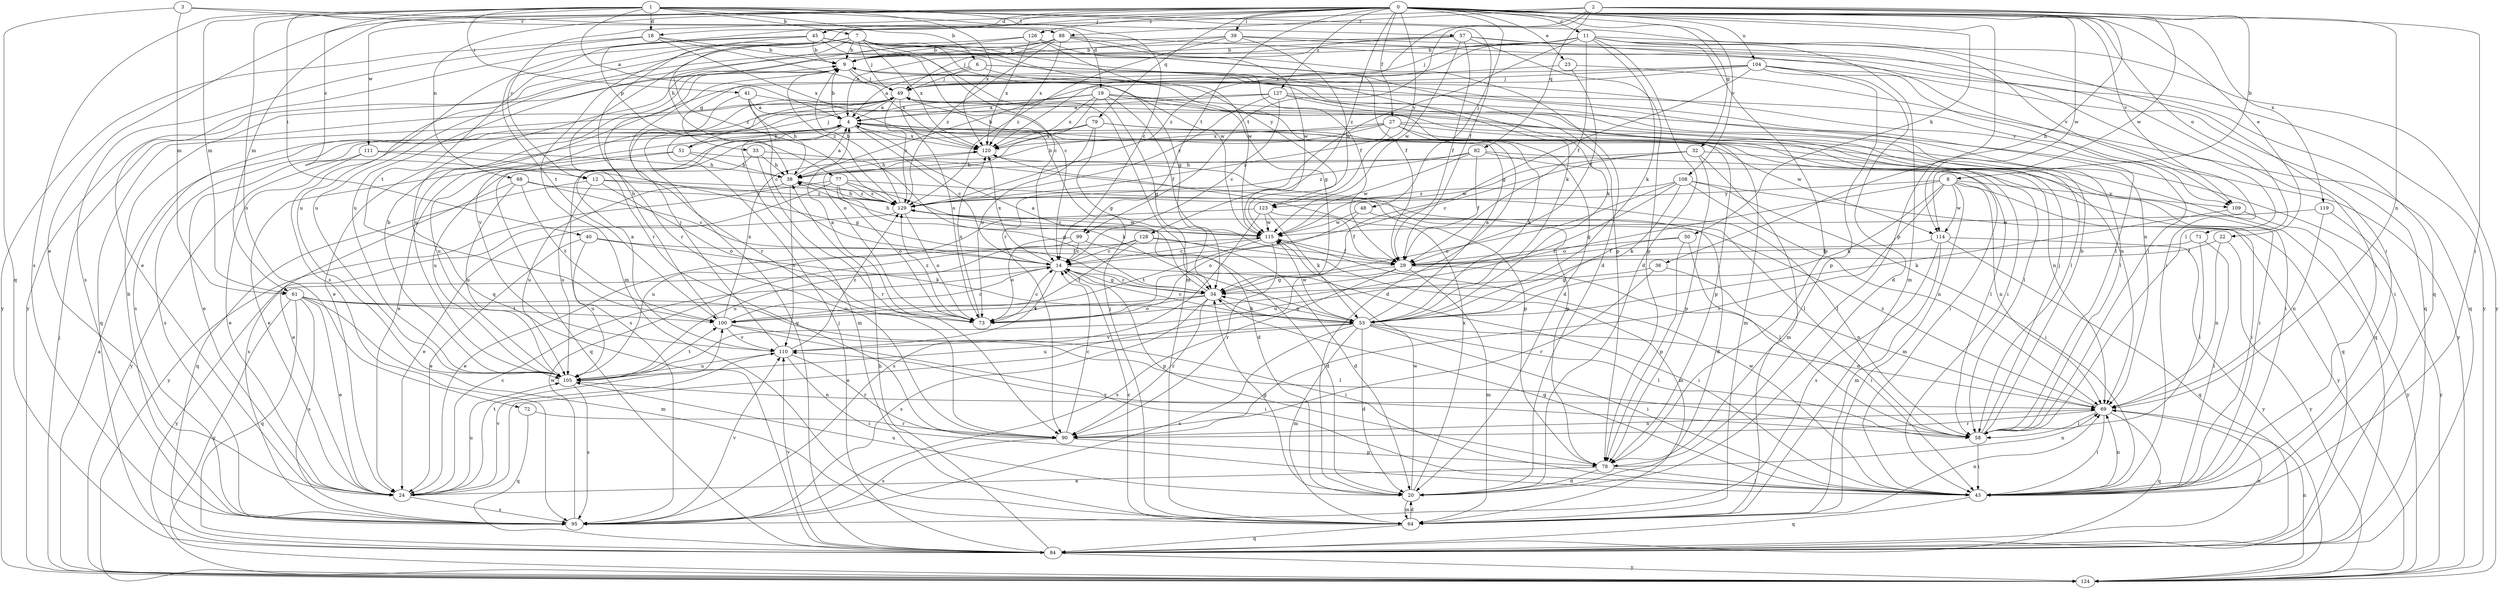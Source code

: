 strict digraph  {
0;
1;
2;
3;
4;
6;
7;
8;
9;
11;
12;
14;
18;
19;
20;
22;
23;
24;
27;
29;
32;
33;
34;
36;
38;
39;
40;
41;
43;
45;
48;
49;
50;
51;
53;
57;
58;
61;
64;
68;
69;
71;
72;
73;
77;
78;
79;
82;
84;
88;
90;
95;
99;
100;
104;
105;
108;
109;
110;
111;
114;
115;
119;
120;
123;
124;
126;
127;
128;
129;
0 -> 11  [label=c];
0 -> 12  [label=c];
0 -> 18  [label=d];
0 -> 22  [label=e];
0 -> 23  [label=e];
0 -> 24  [label=e];
0 -> 27  [label=f];
0 -> 32  [label=g];
0 -> 39  [label=i];
0 -> 45  [label=j];
0 -> 48  [label=j];
0 -> 50  [label=k];
0 -> 61  [label=m];
0 -> 68  [label=n];
0 -> 69  [label=n];
0 -> 71  [label=o];
0 -> 77  [label=p];
0 -> 78  [label=p];
0 -> 79  [label=q];
0 -> 99  [label=t];
0 -> 104  [label=u];
0 -> 108  [label=v];
0 -> 109  [label=v];
0 -> 111  [label=w];
0 -> 114  [label=w];
0 -> 119  [label=x];
0 -> 123  [label=y];
0 -> 126  [label=z];
0 -> 127  [label=z];
0 -> 128  [label=z];
1 -> 4  [label=a];
1 -> 6  [label=b];
1 -> 7  [label=b];
1 -> 12  [label=c];
1 -> 14  [label=c];
1 -> 18  [label=d];
1 -> 29  [label=f];
1 -> 40  [label=i];
1 -> 41  [label=i];
1 -> 43  [label=i];
1 -> 57  [label=l];
1 -> 61  [label=m];
1 -> 72  [label=o];
1 -> 95  [label=s];
1 -> 120  [label=x];
2 -> 8  [label=b];
2 -> 36  [label=h];
2 -> 38  [label=h];
2 -> 43  [label=i];
2 -> 82  [label=q];
2 -> 88  [label=r];
2 -> 99  [label=t];
2 -> 114  [label=w];
2 -> 120  [label=x];
3 -> 19  [label=d];
3 -> 61  [label=m];
3 -> 84  [label=q];
3 -> 88  [label=r];
4 -> 9  [label=b];
4 -> 14  [label=c];
4 -> 24  [label=e];
4 -> 43  [label=i];
4 -> 51  [label=k];
4 -> 58  [label=l];
4 -> 64  [label=m];
4 -> 95  [label=s];
4 -> 114  [label=w];
4 -> 120  [label=x];
6 -> 4  [label=a];
6 -> 33  [label=g];
6 -> 34  [label=g];
6 -> 49  [label=j];
6 -> 58  [label=l];
6 -> 109  [label=v];
7 -> 9  [label=b];
7 -> 14  [label=c];
7 -> 34  [label=g];
7 -> 49  [label=j];
7 -> 53  [label=k];
7 -> 64  [label=m];
7 -> 78  [label=p];
7 -> 90  [label=r];
7 -> 100  [label=t];
7 -> 105  [label=u];
7 -> 120  [label=x];
7 -> 123  [label=y];
7 -> 129  [label=z];
8 -> 43  [label=i];
8 -> 53  [label=k];
8 -> 64  [label=m];
8 -> 69  [label=n];
8 -> 73  [label=o];
8 -> 90  [label=r];
8 -> 109  [label=v];
8 -> 114  [label=w];
8 -> 123  [label=y];
9 -> 49  [label=j];
9 -> 53  [label=k];
9 -> 69  [label=n];
9 -> 90  [label=r];
9 -> 120  [label=x];
9 -> 129  [label=z];
11 -> 9  [label=b];
11 -> 20  [label=d];
11 -> 29  [label=f];
11 -> 49  [label=j];
11 -> 53  [label=k];
11 -> 64  [label=m];
11 -> 78  [label=p];
11 -> 90  [label=r];
11 -> 105  [label=u];
11 -> 109  [label=v];
11 -> 124  [label=y];
11 -> 129  [label=z];
12 -> 58  [label=l];
12 -> 73  [label=o];
12 -> 84  [label=q];
12 -> 105  [label=u];
12 -> 129  [label=z];
14 -> 34  [label=g];
14 -> 43  [label=i];
14 -> 78  [label=p];
14 -> 110  [label=v];
14 -> 120  [label=x];
14 -> 124  [label=y];
18 -> 9  [label=b];
18 -> 95  [label=s];
18 -> 115  [label=w];
18 -> 120  [label=x];
18 -> 124  [label=y];
19 -> 4  [label=a];
19 -> 20  [label=d];
19 -> 29  [label=f];
19 -> 34  [label=g];
19 -> 43  [label=i];
19 -> 58  [label=l];
19 -> 73  [label=o];
19 -> 84  [label=q];
19 -> 95  [label=s];
19 -> 120  [label=x];
20 -> 34  [label=g];
20 -> 64  [label=m];
20 -> 105  [label=u];
20 -> 115  [label=w];
20 -> 120  [label=x];
22 -> 29  [label=f];
22 -> 69  [label=n];
22 -> 124  [label=y];
23 -> 29  [label=f];
23 -> 49  [label=j];
23 -> 84  [label=q];
24 -> 14  [label=c];
24 -> 95  [label=s];
24 -> 100  [label=t];
24 -> 105  [label=u];
24 -> 110  [label=v];
27 -> 38  [label=h];
27 -> 53  [label=k];
27 -> 64  [label=m];
27 -> 69  [label=n];
27 -> 84  [label=q];
27 -> 95  [label=s];
27 -> 120  [label=x];
27 -> 129  [label=z];
29 -> 24  [label=e];
29 -> 34  [label=g];
29 -> 43  [label=i];
29 -> 64  [label=m];
29 -> 95  [label=s];
32 -> 14  [label=c];
32 -> 38  [label=h];
32 -> 43  [label=i];
32 -> 64  [label=m];
32 -> 78  [label=p];
32 -> 115  [label=w];
33 -> 38  [label=h];
33 -> 53  [label=k];
33 -> 90  [label=r];
33 -> 105  [label=u];
34 -> 4  [label=a];
34 -> 14  [label=c];
34 -> 53  [label=k];
34 -> 73  [label=o];
34 -> 90  [label=r];
34 -> 95  [label=s];
34 -> 100  [label=t];
36 -> 34  [label=g];
36 -> 69  [label=n];
36 -> 90  [label=r];
38 -> 4  [label=a];
38 -> 105  [label=u];
38 -> 110  [label=v];
38 -> 129  [label=z];
39 -> 9  [label=b];
39 -> 84  [label=q];
39 -> 105  [label=u];
39 -> 115  [label=w];
39 -> 124  [label=y];
39 -> 129  [label=z];
40 -> 24  [label=e];
40 -> 29  [label=f];
40 -> 53  [label=k];
40 -> 105  [label=u];
41 -> 4  [label=a];
41 -> 14  [label=c];
41 -> 38  [label=h];
41 -> 69  [label=n];
41 -> 110  [label=v];
43 -> 34  [label=g];
43 -> 69  [label=n];
43 -> 84  [label=q];
43 -> 115  [label=w];
45 -> 9  [label=b];
45 -> 14  [label=c];
45 -> 24  [label=e];
45 -> 29  [label=f];
45 -> 64  [label=m];
45 -> 90  [label=r];
45 -> 100  [label=t];
48 -> 20  [label=d];
48 -> 73  [label=o];
48 -> 115  [label=w];
49 -> 4  [label=a];
49 -> 20  [label=d];
49 -> 73  [label=o];
49 -> 84  [label=q];
49 -> 129  [label=z];
50 -> 29  [label=f];
50 -> 58  [label=l];
50 -> 78  [label=p];
50 -> 105  [label=u];
51 -> 24  [label=e];
51 -> 38  [label=h];
51 -> 49  [label=j];
51 -> 78  [label=p];
51 -> 84  [label=q];
53 -> 4  [label=a];
53 -> 14  [label=c];
53 -> 20  [label=d];
53 -> 34  [label=g];
53 -> 43  [label=i];
53 -> 58  [label=l];
53 -> 64  [label=m];
53 -> 69  [label=n];
53 -> 95  [label=s];
53 -> 105  [label=u];
53 -> 110  [label=v];
53 -> 115  [label=w];
57 -> 4  [label=a];
57 -> 9  [label=b];
57 -> 29  [label=f];
57 -> 43  [label=i];
57 -> 58  [label=l];
57 -> 78  [label=p];
57 -> 115  [label=w];
57 -> 124  [label=y];
58 -> 9  [label=b];
58 -> 43  [label=i];
58 -> 49  [label=j];
58 -> 110  [label=v];
61 -> 24  [label=e];
61 -> 43  [label=i];
61 -> 64  [label=m];
61 -> 73  [label=o];
61 -> 84  [label=q];
61 -> 95  [label=s];
61 -> 100  [label=t];
61 -> 124  [label=y];
64 -> 14  [label=c];
64 -> 20  [label=d];
64 -> 49  [label=j];
64 -> 69  [label=n];
64 -> 84  [label=q];
68 -> 14  [label=c];
68 -> 24  [label=e];
68 -> 100  [label=t];
68 -> 105  [label=u];
68 -> 129  [label=z];
69 -> 43  [label=i];
69 -> 58  [label=l];
69 -> 84  [label=q];
69 -> 90  [label=r];
69 -> 129  [label=z];
71 -> 29  [label=f];
71 -> 43  [label=i];
71 -> 58  [label=l];
72 -> 84  [label=q];
72 -> 90  [label=r];
73 -> 4  [label=a];
73 -> 14  [label=c];
73 -> 120  [label=x];
73 -> 129  [label=z];
77 -> 20  [label=d];
77 -> 34  [label=g];
77 -> 58  [label=l];
77 -> 73  [label=o];
77 -> 95  [label=s];
77 -> 124  [label=y];
77 -> 129  [label=z];
78 -> 20  [label=d];
78 -> 24  [label=e];
78 -> 43  [label=i];
78 -> 69  [label=n];
79 -> 24  [label=e];
79 -> 34  [label=g];
79 -> 43  [label=i];
79 -> 73  [label=o];
79 -> 78  [label=p];
79 -> 105  [label=u];
79 -> 120  [label=x];
82 -> 29  [label=f];
82 -> 38  [label=h];
82 -> 58  [label=l];
82 -> 84  [label=q];
82 -> 115  [label=w];
82 -> 129  [label=z];
84 -> 38  [label=h];
84 -> 49  [label=j];
84 -> 69  [label=n];
84 -> 110  [label=v];
84 -> 124  [label=y];
88 -> 9  [label=b];
88 -> 20  [label=d];
88 -> 43  [label=i];
88 -> 49  [label=j];
88 -> 84  [label=q];
88 -> 115  [label=w];
88 -> 120  [label=x];
88 -> 129  [label=z];
90 -> 14  [label=c];
90 -> 69  [label=n];
90 -> 78  [label=p];
90 -> 95  [label=s];
95 -> 9  [label=b];
95 -> 110  [label=v];
95 -> 115  [label=w];
99 -> 14  [label=c];
99 -> 20  [label=d];
99 -> 73  [label=o];
99 -> 105  [label=u];
100 -> 9  [label=b];
100 -> 14  [label=c];
100 -> 43  [label=i];
100 -> 58  [label=l];
100 -> 110  [label=v];
100 -> 120  [label=x];
104 -> 20  [label=d];
104 -> 34  [label=g];
104 -> 38  [label=h];
104 -> 49  [label=j];
104 -> 58  [label=l];
104 -> 78  [label=p];
104 -> 84  [label=q];
104 -> 105  [label=u];
105 -> 9  [label=b];
105 -> 69  [label=n];
105 -> 95  [label=s];
105 -> 100  [label=t];
108 -> 34  [label=g];
108 -> 43  [label=i];
108 -> 53  [label=k];
108 -> 69  [label=n];
108 -> 73  [label=o];
108 -> 124  [label=y];
108 -> 129  [label=z];
109 -> 53  [label=k];
109 -> 124  [label=y];
110 -> 4  [label=a];
110 -> 43  [label=i];
110 -> 49  [label=j];
110 -> 90  [label=r];
110 -> 105  [label=u];
110 -> 129  [label=z];
111 -> 24  [label=e];
111 -> 34  [label=g];
111 -> 38  [label=h];
111 -> 124  [label=y];
114 -> 29  [label=f];
114 -> 64  [label=m];
114 -> 84  [label=q];
114 -> 95  [label=s];
114 -> 124  [label=y];
115 -> 14  [label=c];
115 -> 29  [label=f];
115 -> 38  [label=h];
115 -> 90  [label=r];
115 -> 100  [label=t];
115 -> 129  [label=z];
119 -> 69  [label=n];
119 -> 115  [label=w];
119 -> 124  [label=y];
120 -> 38  [label=h];
120 -> 78  [label=p];
123 -> 29  [label=f];
123 -> 53  [label=k];
123 -> 95  [label=s];
123 -> 105  [label=u];
123 -> 115  [label=w];
124 -> 4  [label=a];
124 -> 49  [label=j];
124 -> 69  [label=n];
126 -> 9  [label=b];
126 -> 29  [label=f];
126 -> 95  [label=s];
126 -> 115  [label=w];
126 -> 120  [label=x];
127 -> 4  [label=a];
127 -> 14  [label=c];
127 -> 24  [label=e];
127 -> 43  [label=i];
127 -> 58  [label=l];
127 -> 124  [label=y];
127 -> 129  [label=z];
128 -> 14  [label=c];
128 -> 20  [label=d];
128 -> 24  [label=e];
128 -> 64  [label=m];
128 -> 100  [label=t];
129 -> 9  [label=b];
129 -> 24  [label=e];
129 -> 38  [label=h];
129 -> 73  [label=o];
129 -> 115  [label=w];
}
